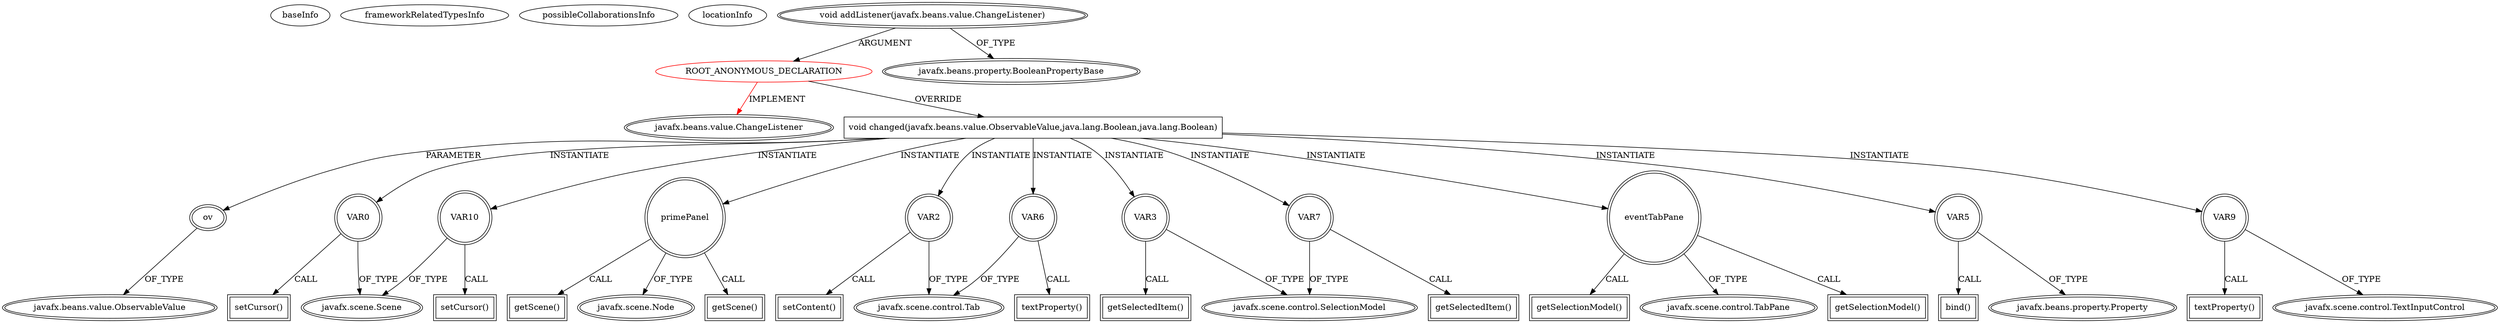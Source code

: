 digraph {
baseInfo[graphId=2948,category="extension_graph",isAnonymous=true,possibleRelation=false]
frameworkRelatedTypesInfo[0="javafx.beans.value.ChangeListener"]
possibleCollaborationsInfo[]
locationInfo[projectName="hock323-eventManager",filePath="/hock323-eventManager/EventManager-master/src/eventManager/controller/DesktopController.java",contextSignature="void setNewTournamentSelectedListener(eventManager.controller.EventSelectionDialogController,javafx.scene.control.Tab)",graphId="2948"]
0[label="ROOT_ANONYMOUS_DECLARATION",vertexType="ROOT_ANONYMOUS_DECLARATION",isFrameworkType=false,color=red]
1[label="javafx.beans.value.ChangeListener",vertexType="FRAMEWORK_INTERFACE_TYPE",isFrameworkType=true,peripheries=2]
2[label="void addListener(javafx.beans.value.ChangeListener)",vertexType="OUTSIDE_CALL",isFrameworkType=true,peripheries=2]
3[label="javafx.beans.property.BooleanPropertyBase",vertexType="FRAMEWORK_CLASS_TYPE",isFrameworkType=true,peripheries=2]
4[label="void changed(javafx.beans.value.ObservableValue,java.lang.Boolean,java.lang.Boolean)",vertexType="OVERRIDING_METHOD_DECLARATION",isFrameworkType=false,shape=box]
5[label="ov",vertexType="PARAMETER_DECLARATION",isFrameworkType=true,peripheries=2]
6[label="javafx.beans.value.ObservableValue",vertexType="FRAMEWORK_INTERFACE_TYPE",isFrameworkType=true,peripheries=2]
7[label="VAR0",vertexType="VARIABLE_EXPRESION",isFrameworkType=true,peripheries=2,shape=circle]
9[label="javafx.scene.Scene",vertexType="FRAMEWORK_CLASS_TYPE",isFrameworkType=true,peripheries=2]
8[label="setCursor()",vertexType="INSIDE_CALL",isFrameworkType=true,peripheries=2,shape=box]
10[label="primePanel",vertexType="VARIABLE_EXPRESION",isFrameworkType=true,peripheries=2,shape=circle]
12[label="javafx.scene.Node",vertexType="FRAMEWORK_CLASS_TYPE",isFrameworkType=true,peripheries=2]
11[label="getScene()",vertexType="INSIDE_CALL",isFrameworkType=true,peripheries=2,shape=box]
13[label="VAR2",vertexType="VARIABLE_EXPRESION",isFrameworkType=true,peripheries=2,shape=circle]
15[label="javafx.scene.control.Tab",vertexType="FRAMEWORK_CLASS_TYPE",isFrameworkType=true,peripheries=2]
14[label="setContent()",vertexType="INSIDE_CALL",isFrameworkType=true,peripheries=2,shape=box]
16[label="VAR3",vertexType="VARIABLE_EXPRESION",isFrameworkType=true,peripheries=2,shape=circle]
18[label="javafx.scene.control.SelectionModel",vertexType="FRAMEWORK_CLASS_TYPE",isFrameworkType=true,peripheries=2]
17[label="getSelectedItem()",vertexType="INSIDE_CALL",isFrameworkType=true,peripheries=2,shape=box]
19[label="eventTabPane",vertexType="VARIABLE_EXPRESION",isFrameworkType=true,peripheries=2,shape=circle]
21[label="javafx.scene.control.TabPane",vertexType="FRAMEWORK_CLASS_TYPE",isFrameworkType=true,peripheries=2]
20[label="getSelectionModel()",vertexType="INSIDE_CALL",isFrameworkType=true,peripheries=2,shape=box]
22[label="VAR5",vertexType="VARIABLE_EXPRESION",isFrameworkType=true,peripheries=2,shape=circle]
24[label="javafx.beans.property.Property",vertexType="FRAMEWORK_INTERFACE_TYPE",isFrameworkType=true,peripheries=2]
23[label="bind()",vertexType="INSIDE_CALL",isFrameworkType=true,peripheries=2,shape=box]
25[label="VAR6",vertexType="VARIABLE_EXPRESION",isFrameworkType=true,peripheries=2,shape=circle]
26[label="textProperty()",vertexType="INSIDE_CALL",isFrameworkType=true,peripheries=2,shape=box]
28[label="VAR7",vertexType="VARIABLE_EXPRESION",isFrameworkType=true,peripheries=2,shape=circle]
29[label="getSelectedItem()",vertexType="INSIDE_CALL",isFrameworkType=true,peripheries=2,shape=box]
32[label="getSelectionModel()",vertexType="INSIDE_CALL",isFrameworkType=true,peripheries=2,shape=box]
33[label="VAR9",vertexType="VARIABLE_EXPRESION",isFrameworkType=true,peripheries=2,shape=circle]
35[label="javafx.scene.control.TextInputControl",vertexType="FRAMEWORK_CLASS_TYPE",isFrameworkType=true,peripheries=2]
34[label="textProperty()",vertexType="INSIDE_CALL",isFrameworkType=true,peripheries=2,shape=box]
36[label="VAR10",vertexType="VARIABLE_EXPRESION",isFrameworkType=true,peripheries=2,shape=circle]
37[label="setCursor()",vertexType="INSIDE_CALL",isFrameworkType=true,peripheries=2,shape=box]
40[label="getScene()",vertexType="INSIDE_CALL",isFrameworkType=true,peripheries=2,shape=box]
0->1[label="IMPLEMENT",color=red]
2->0[label="ARGUMENT"]
2->3[label="OF_TYPE"]
0->4[label="OVERRIDE"]
5->6[label="OF_TYPE"]
4->5[label="PARAMETER"]
4->7[label="INSTANTIATE"]
7->9[label="OF_TYPE"]
7->8[label="CALL"]
4->10[label="INSTANTIATE"]
10->12[label="OF_TYPE"]
10->11[label="CALL"]
4->13[label="INSTANTIATE"]
13->15[label="OF_TYPE"]
13->14[label="CALL"]
4->16[label="INSTANTIATE"]
16->18[label="OF_TYPE"]
16->17[label="CALL"]
4->19[label="INSTANTIATE"]
19->21[label="OF_TYPE"]
19->20[label="CALL"]
4->22[label="INSTANTIATE"]
22->24[label="OF_TYPE"]
22->23[label="CALL"]
4->25[label="INSTANTIATE"]
25->15[label="OF_TYPE"]
25->26[label="CALL"]
4->28[label="INSTANTIATE"]
28->18[label="OF_TYPE"]
28->29[label="CALL"]
19->32[label="CALL"]
4->33[label="INSTANTIATE"]
33->35[label="OF_TYPE"]
33->34[label="CALL"]
4->36[label="INSTANTIATE"]
36->9[label="OF_TYPE"]
36->37[label="CALL"]
10->40[label="CALL"]
}
